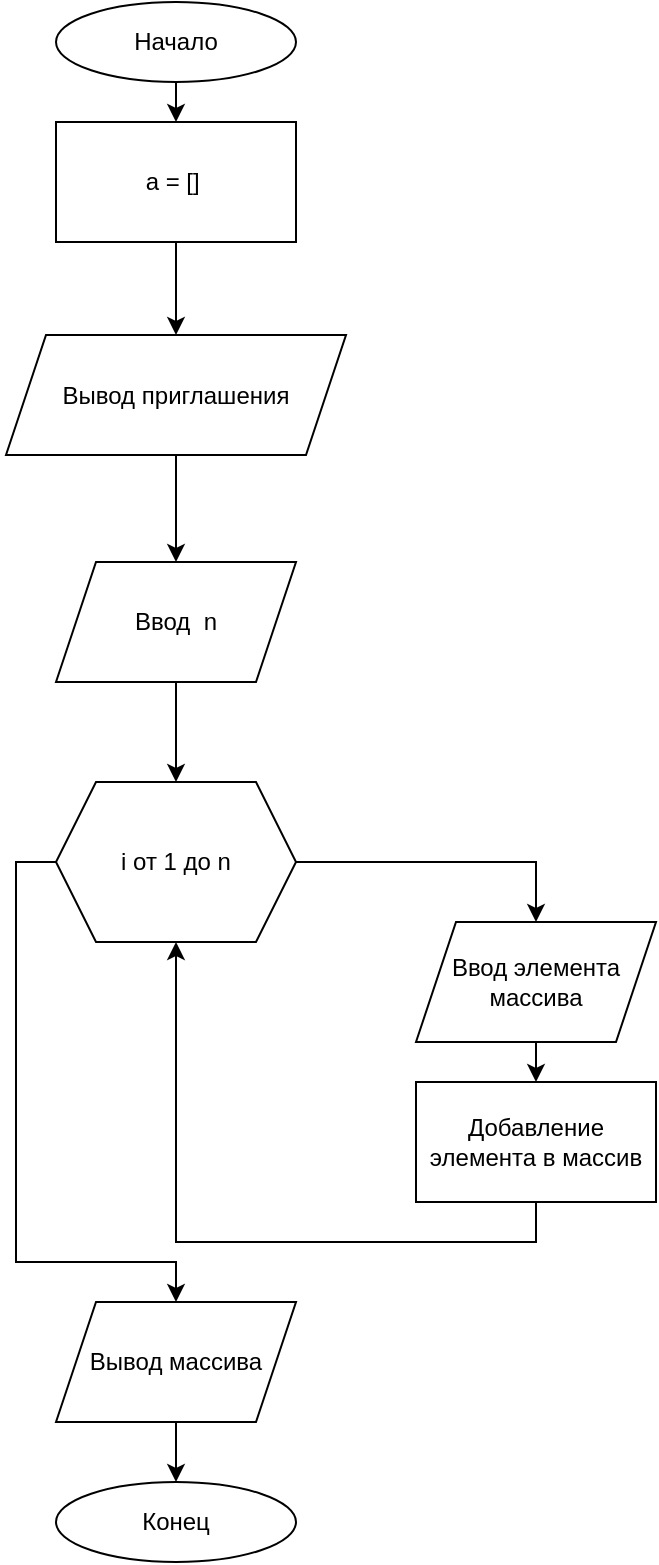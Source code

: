 <mxfile version="14.6.13" type="device"><diagram id="6a731a19-8d31-9384-78a2-239565b7b9f0" name="Page-1"><mxGraphModel dx="1086" dy="1613" grid="1" gridSize="10" guides="1" tooltips="1" connect="1" arrows="1" fold="1" page="1" pageScale="1" pageWidth="1169" pageHeight="827" background="#ffffff" math="0" shadow="0"><root><mxCell id="0"/><mxCell id="1" parent="0"/><mxCell id="NZc4HDJNSBxelqFDVV6K-67" style="edgeStyle=orthogonalEdgeStyle;rounded=0;orthogonalLoop=1;jettySize=auto;html=1;exitX=0.5;exitY=1;exitDx=0;exitDy=0;entryX=0.5;entryY=0;entryDx=0;entryDy=0;" edge="1" parent="1" source="NZc4HDJNSBxelqFDVV6K-56" target="NZc4HDJNSBxelqFDVV6K-57"><mxGeometry relative="1" as="geometry"/></mxCell><mxCell id="NZc4HDJNSBxelqFDVV6K-56" value="Начало" style="ellipse;whiteSpace=wrap;html=1;" vertex="1" parent="1"><mxGeometry x="200" y="-640" width="120" height="40" as="geometry"/></mxCell><mxCell id="NZc4HDJNSBxelqFDVV6K-68" style="edgeStyle=orthogonalEdgeStyle;rounded=0;orthogonalLoop=1;jettySize=auto;html=1;exitX=0.5;exitY=1;exitDx=0;exitDy=0;entryX=0.5;entryY=0;entryDx=0;entryDy=0;" edge="1" parent="1" source="NZc4HDJNSBxelqFDVV6K-57" target="NZc4HDJNSBxelqFDVV6K-58"><mxGeometry relative="1" as="geometry"/></mxCell><mxCell id="NZc4HDJNSBxelqFDVV6K-57" value="a = []&amp;nbsp;" style="rounded=0;whiteSpace=wrap;html=1;" vertex="1" parent="1"><mxGeometry x="200" y="-580" width="120" height="60" as="geometry"/></mxCell><mxCell id="NZc4HDJNSBxelqFDVV6K-69" style="edgeStyle=orthogonalEdgeStyle;rounded=0;orthogonalLoop=1;jettySize=auto;html=1;exitX=0.5;exitY=1;exitDx=0;exitDy=0;entryX=0.5;entryY=0;entryDx=0;entryDy=0;" edge="1" parent="1" source="NZc4HDJNSBxelqFDVV6K-58" target="NZc4HDJNSBxelqFDVV6K-60"><mxGeometry relative="1" as="geometry"/></mxCell><mxCell id="NZc4HDJNSBxelqFDVV6K-58" value="Вывод приглашения" style="shape=parallelogram;perimeter=parallelogramPerimeter;whiteSpace=wrap;html=1;fixedSize=1;" vertex="1" parent="1"><mxGeometry x="175" y="-473.5" width="170" height="60" as="geometry"/></mxCell><mxCell id="NZc4HDJNSBxelqFDVV6K-70" style="edgeStyle=orthogonalEdgeStyle;rounded=0;orthogonalLoop=1;jettySize=auto;html=1;exitX=0.5;exitY=1;exitDx=0;exitDy=0;entryX=0.5;entryY=0;entryDx=0;entryDy=0;" edge="1" parent="1" source="NZc4HDJNSBxelqFDVV6K-60" target="NZc4HDJNSBxelqFDVV6K-61"><mxGeometry relative="1" as="geometry"/></mxCell><mxCell id="NZc4HDJNSBxelqFDVV6K-60" value="Ввод&amp;nbsp; n" style="shape=parallelogram;perimeter=parallelogramPerimeter;whiteSpace=wrap;html=1;fixedSize=1;" vertex="1" parent="1"><mxGeometry x="200" y="-360" width="120" height="60" as="geometry"/></mxCell><mxCell id="NZc4HDJNSBxelqFDVV6K-71" style="edgeStyle=orthogonalEdgeStyle;rounded=0;orthogonalLoop=1;jettySize=auto;html=1;exitX=1;exitY=0.5;exitDx=0;exitDy=0;entryX=0.5;entryY=0;entryDx=0;entryDy=0;" edge="1" parent="1" source="NZc4HDJNSBxelqFDVV6K-61" target="NZc4HDJNSBxelqFDVV6K-62"><mxGeometry relative="1" as="geometry"/></mxCell><mxCell id="NZc4HDJNSBxelqFDVV6K-74" style="edgeStyle=orthogonalEdgeStyle;rounded=0;orthogonalLoop=1;jettySize=auto;html=1;exitX=0;exitY=0.5;exitDx=0;exitDy=0;entryX=0.5;entryY=0;entryDx=0;entryDy=0;" edge="1" parent="1" source="NZc4HDJNSBxelqFDVV6K-61" target="NZc4HDJNSBxelqFDVV6K-64"><mxGeometry relative="1" as="geometry"><Array as="points"><mxPoint x="180" y="-210"/><mxPoint x="180" y="-10"/><mxPoint x="260" y="-10"/></Array></mxGeometry></mxCell><mxCell id="NZc4HDJNSBxelqFDVV6K-61" value="i от 1 до n" style="shape=hexagon;perimeter=hexagonPerimeter2;whiteSpace=wrap;html=1;fixedSize=1;" vertex="1" parent="1"><mxGeometry x="200" y="-250" width="120" height="80" as="geometry"/></mxCell><mxCell id="NZc4HDJNSBxelqFDVV6K-72" style="edgeStyle=orthogonalEdgeStyle;rounded=0;orthogonalLoop=1;jettySize=auto;html=1;exitX=0.5;exitY=1;exitDx=0;exitDy=0;entryX=0.5;entryY=0;entryDx=0;entryDy=0;" edge="1" parent="1" source="NZc4HDJNSBxelqFDVV6K-62" target="NZc4HDJNSBxelqFDVV6K-63"><mxGeometry relative="1" as="geometry"/></mxCell><mxCell id="NZc4HDJNSBxelqFDVV6K-62" value="Ввод элемента массива" style="shape=parallelogram;perimeter=parallelogramPerimeter;whiteSpace=wrap;html=1;fixedSize=1;" vertex="1" parent="1"><mxGeometry x="380" y="-180" width="120" height="60" as="geometry"/></mxCell><mxCell id="NZc4HDJNSBxelqFDVV6K-73" style="edgeStyle=orthogonalEdgeStyle;rounded=0;orthogonalLoop=1;jettySize=auto;html=1;exitX=0.5;exitY=1;exitDx=0;exitDy=0;entryX=0.5;entryY=1;entryDx=0;entryDy=0;" edge="1" parent="1" source="NZc4HDJNSBxelqFDVV6K-63" target="NZc4HDJNSBxelqFDVV6K-61"><mxGeometry relative="1" as="geometry"/></mxCell><mxCell id="NZc4HDJNSBxelqFDVV6K-63" value="Добавление элемента в массив" style="rounded=0;whiteSpace=wrap;html=1;" vertex="1" parent="1"><mxGeometry x="380" y="-100" width="120" height="60" as="geometry"/></mxCell><mxCell id="NZc4HDJNSBxelqFDVV6K-75" style="edgeStyle=orthogonalEdgeStyle;rounded=0;orthogonalLoop=1;jettySize=auto;html=1;exitX=0.5;exitY=1;exitDx=0;exitDy=0;" edge="1" parent="1" source="NZc4HDJNSBxelqFDVV6K-64" target="NZc4HDJNSBxelqFDVV6K-65"><mxGeometry relative="1" as="geometry"/></mxCell><mxCell id="NZc4HDJNSBxelqFDVV6K-64" value="Вывод массива" style="shape=parallelogram;perimeter=parallelogramPerimeter;whiteSpace=wrap;html=1;fixedSize=1;" vertex="1" parent="1"><mxGeometry x="200" y="10" width="120" height="60" as="geometry"/></mxCell><mxCell id="NZc4HDJNSBxelqFDVV6K-65" value="Конец" style="ellipse;whiteSpace=wrap;html=1;" vertex="1" parent="1"><mxGeometry x="200" y="100" width="120" height="40" as="geometry"/></mxCell></root></mxGraphModel></diagram></mxfile>